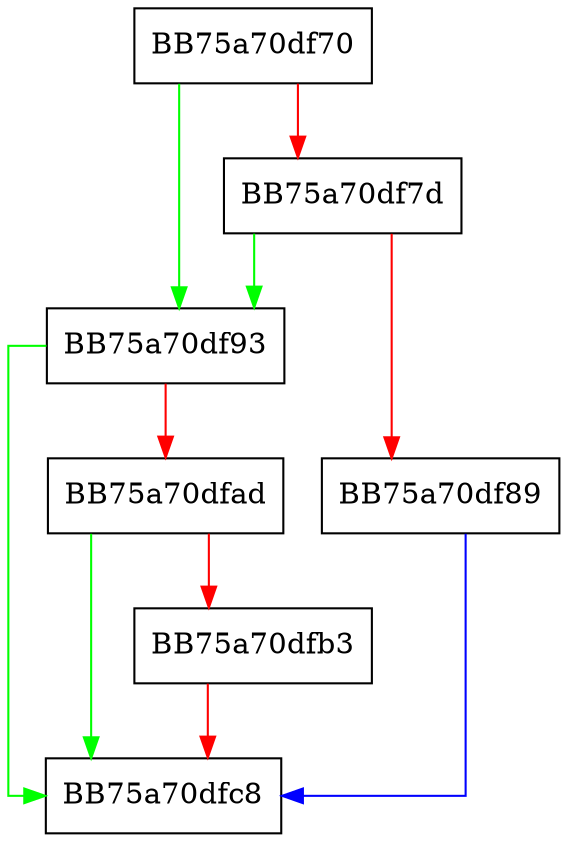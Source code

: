 digraph RbMAutomaticEngineRollbackModeEnd {
  node [shape="box"];
  graph [splines=ortho];
  BB75a70df70 -> BB75a70df93 [color="green"];
  BB75a70df70 -> BB75a70df7d [color="red"];
  BB75a70df7d -> BB75a70df93 [color="green"];
  BB75a70df7d -> BB75a70df89 [color="red"];
  BB75a70df89 -> BB75a70dfc8 [color="blue"];
  BB75a70df93 -> BB75a70dfc8 [color="green"];
  BB75a70df93 -> BB75a70dfad [color="red"];
  BB75a70dfad -> BB75a70dfc8 [color="green"];
  BB75a70dfad -> BB75a70dfb3 [color="red"];
  BB75a70dfb3 -> BB75a70dfc8 [color="red"];
}